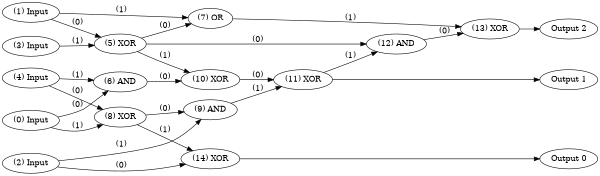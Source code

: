 digraph NeuralNetwork {
rankdir=LR;
size="4,3";
center = true;
node0 [label="(0) Input", color=black, labelfontcolor=black, fontcolor=black];
node1 [label="(1) Input", color=black, labelfontcolor=black, fontcolor=black];
node2 [label="(2) Input", color=black, labelfontcolor=black, fontcolor=black];
node3 [label="(3) Input", color=black, labelfontcolor=black, fontcolor=black];
node4 [label="(4) Input", color=black, labelfontcolor=black, fontcolor=black];
node5 [label="(5) XOR", color=black, labelfontcolor=black, fontcolor=black];
node1 -> node5 [label=" (0)", labelfontcolor=black, fontcolor=black, bold=true, color=black];
node3 -> node5 [label=" (1)", labelfontcolor=black, fontcolor=black, bold=true, color=black];
node6 [label="(6) AND", color=black, labelfontcolor=black, fontcolor=black];
node0 -> node6 [label=" (0)", labelfontcolor=black, fontcolor=black, bold=true, color=black];
node4 -> node6 [label=" (1)", labelfontcolor=black, fontcolor=black, bold=true, color=black];
node7 [label="(7) OR", color=black, labelfontcolor=black, fontcolor=black];
node5 -> node7 [label=" (0)", labelfontcolor=black, fontcolor=black, bold=true, color=black];
node1 -> node7 [label=" (1)", labelfontcolor=black, fontcolor=black, bold=true, color=black];
node8 [label="(8) XOR", color=black, labelfontcolor=black, fontcolor=black];
node4 -> node8 [label=" (0)", labelfontcolor=black, fontcolor=black, bold=true, color=black];
node0 -> node8 [label=" (1)", labelfontcolor=black, fontcolor=black, bold=true, color=black];
node9 [label="(9) AND", color=black, labelfontcolor=black, fontcolor=black];
node8 -> node9 [label=" (0)", labelfontcolor=black, fontcolor=black, bold=true, color=black];
node2 -> node9 [label=" (1)", labelfontcolor=black, fontcolor=black, bold=true, color=black];
node10 [label="(10) XOR", color=black, labelfontcolor=black, fontcolor=black];
node6 -> node10 [label=" (0)", labelfontcolor=black, fontcolor=black, bold=true, color=black];
node5 -> node10 [label=" (1)", labelfontcolor=black, fontcolor=black, bold=true, color=black];
node11 [label="(11) XOR", color=black, labelfontcolor=black, fontcolor=black];
node10 -> node11 [label=" (0)", labelfontcolor=black, fontcolor=black, bold=true, color=black];
node9 -> node11 [label=" (1)", labelfontcolor=black, fontcolor=black, bold=true, color=black];
node12 [label="(12) AND", color=black, labelfontcolor=black, fontcolor=black];
node5 -> node12 [label=" (0)", labelfontcolor=black, fontcolor=black, bold=true, color=black];
node11 -> node12 [label=" (1)", labelfontcolor=black, fontcolor=black, bold=true, color=black];
node13 [label="(13) XOR", color=black, labelfontcolor=black, fontcolor=black];
node12 -> node13 [label=" (0)", labelfontcolor=black, fontcolor=black, bold=true, color=black];
node7 -> node13 [label=" (1)", labelfontcolor=black, fontcolor=black, bold=true, color=black];
node14 [label="(14) XOR", color=black, labelfontcolor=black, fontcolor=black];
node2 -> node14 [label=" (0)", labelfontcolor=black, fontcolor=black, bold=true, color=black];
node8 -> node14 [label=" (1)", labelfontcolor=black, fontcolor=black, bold=true, color=black];
node15 [label="Output 0", color=black, labelfontcolor=black, fontcolor=black];
node14 -> node15 [labelfontcolor=black, fontcolor=black, bold=true, color=black];
node16 [label="Output 1", color=black, labelfontcolor=black, fontcolor=black];
node11 -> node16 [labelfontcolor=black, fontcolor=black, bold=true, color=black];
node17 [label="Output 2", color=black, labelfontcolor=black, fontcolor=black];
node13 -> node17 [labelfontcolor=black, fontcolor=black, bold=true, color=black];
{ rank = source; "node0"; "node1"; "node2"; "node3"; "node4"; }
{ rank = max;"node15";"node16";"node17"; }
}